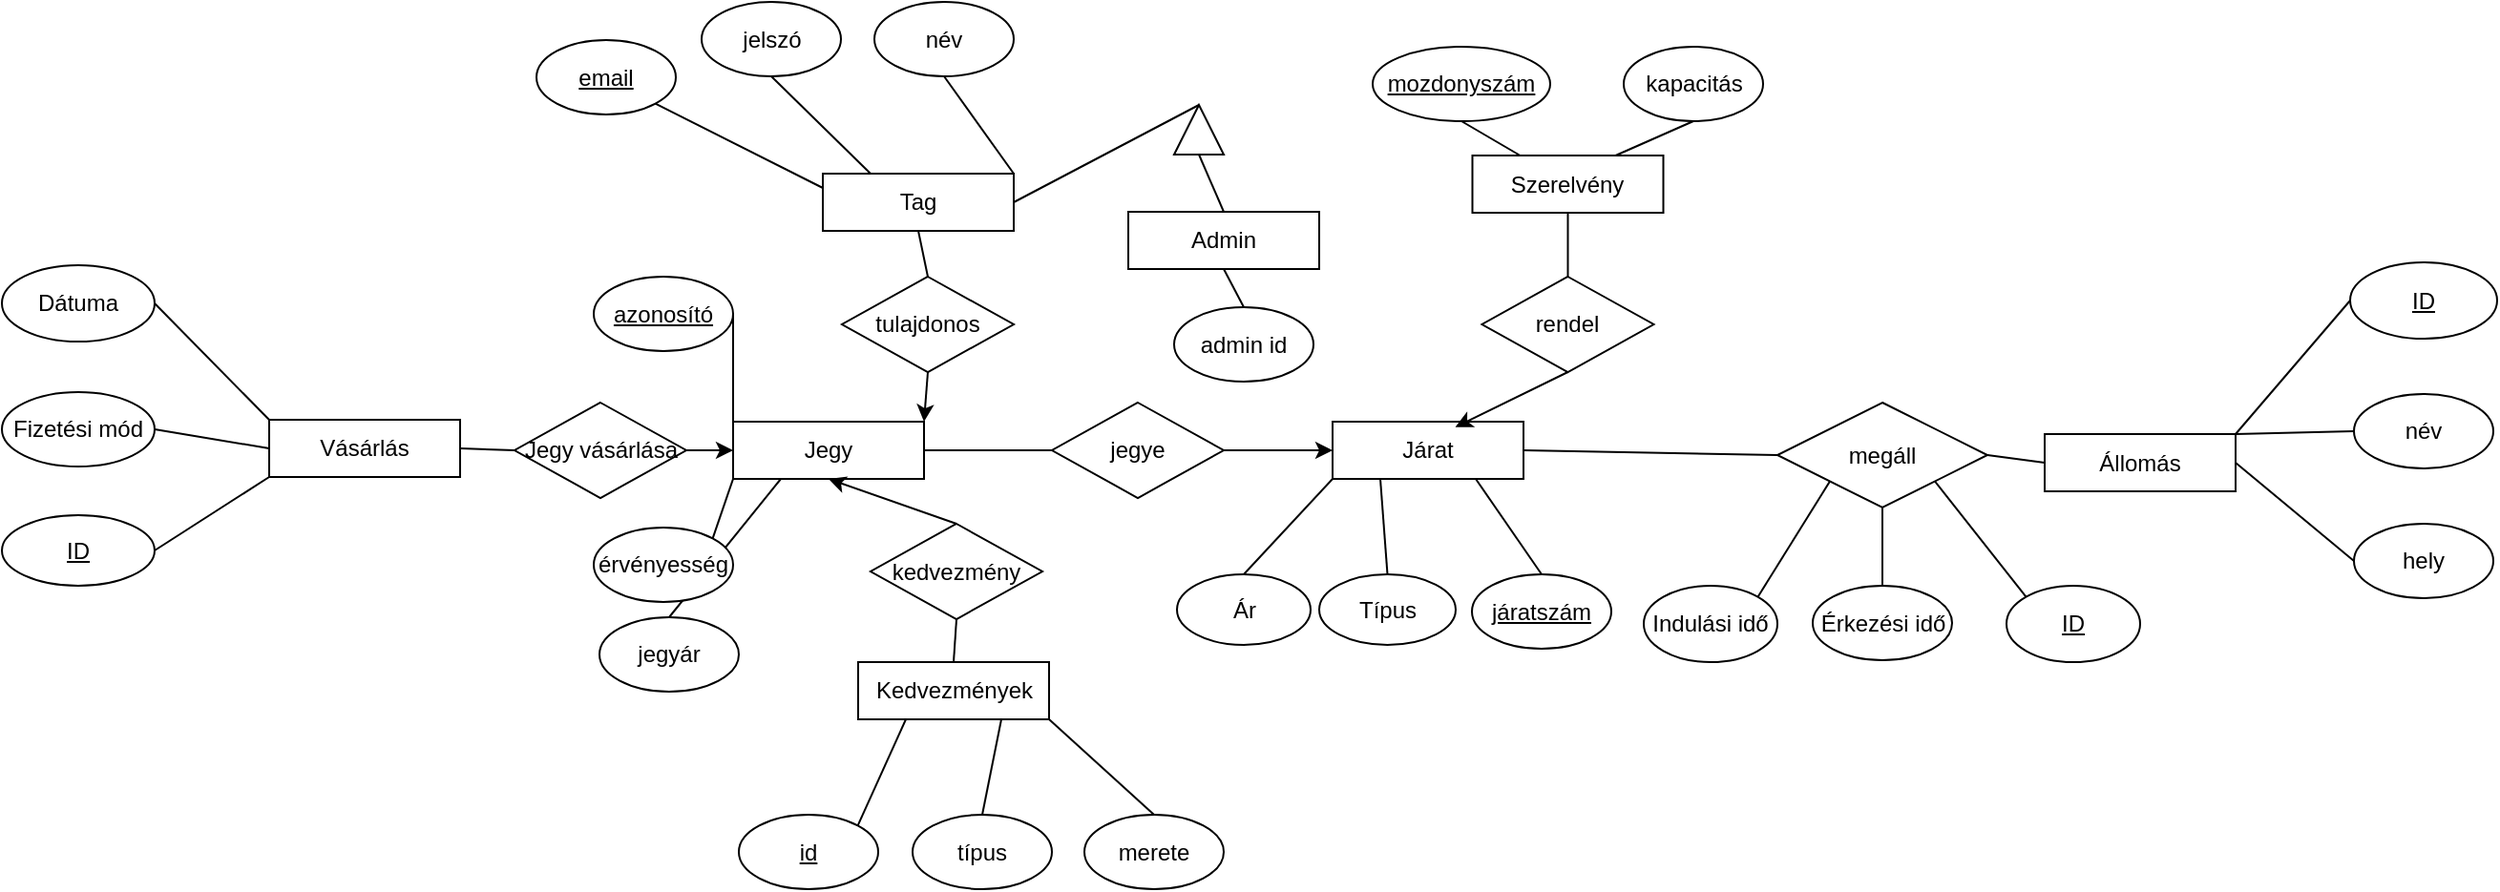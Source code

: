 <mxfile version="26.2.14">
  <diagram name="1 oldal" id="Ku8kSpyPXHSGorX3yKVs">
    <mxGraphModel dx="1810" dy="522" grid="1" gridSize="10" guides="1" tooltips="1" connect="1" arrows="1" fold="1" page="1" pageScale="1" pageWidth="827" pageHeight="1169" math="0" shadow="0">
      <root>
        <mxCell id="0" />
        <mxCell id="1" parent="0" />
        <mxCell id="ffowKbURBQ_B1bzKh_Tq-7" value="Állomás" style="rounded=0;whiteSpace=wrap;html=1;strokeColor=default;align=center;verticalAlign=middle;fontFamily=Helvetica;fontSize=12;fontColor=default;fillColor=default;" parent="1" vertex="1">
          <mxGeometry x="440" y="466.5" width="100" height="30" as="geometry" />
        </mxCell>
        <mxCell id="ffowKbURBQ_B1bzKh_Tq-24" value="&lt;span&gt;név&lt;/span&gt;" style="ellipse;whiteSpace=wrap;html=1;align=center;strokeColor=default;verticalAlign=middle;fontFamily=Helvetica;fontSize=12;fontColor=default;fillColor=default;fontStyle=0" parent="1" vertex="1">
          <mxGeometry x="602" y="445.5" width="73" height="39" as="geometry" />
        </mxCell>
        <mxCell id="ffowKbURBQ_B1bzKh_Tq-26" value="hely" style="ellipse;whiteSpace=wrap;html=1;align=center;strokeColor=default;verticalAlign=middle;fontFamily=Helvetica;fontSize=12;fontColor=default;fillColor=default;fontStyle=0" parent="1" vertex="1">
          <mxGeometry x="602" y="513.5" width="73" height="39" as="geometry" />
        </mxCell>
        <mxCell id="ffowKbURBQ_B1bzKh_Tq-27" value="" style="endArrow=none;html=1;rounded=0;entryX=0;entryY=0.5;entryDx=0;entryDy=0;exitX=1;exitY=0;exitDx=0;exitDy=0;strokeColor=default;align=center;verticalAlign=middle;fontFamily=Helvetica;fontSize=12;fontColor=default;fillColor=default;" parent="1" source="ffowKbURBQ_B1bzKh_Tq-7" target="ffowKbURBQ_B1bzKh_Tq-24" edge="1">
          <mxGeometry width="50" height="50" relative="1" as="geometry">
            <mxPoint x="220" y="456.5" as="sourcePoint" />
            <mxPoint x="270" y="406.5" as="targetPoint" />
          </mxGeometry>
        </mxCell>
        <mxCell id="ffowKbURBQ_B1bzKh_Tq-28" value="" style="endArrow=none;html=1;rounded=0;entryX=0;entryY=0.5;entryDx=0;entryDy=0;exitX=1;exitY=0.5;exitDx=0;exitDy=0;strokeColor=default;align=center;verticalAlign=middle;fontFamily=Helvetica;fontSize=12;fontColor=default;fillColor=default;" parent="1" source="ffowKbURBQ_B1bzKh_Tq-7" target="ffowKbURBQ_B1bzKh_Tq-26" edge="1">
          <mxGeometry width="50" height="50" relative="1" as="geometry">
            <mxPoint x="220" y="456.5" as="sourcePoint" />
            <mxPoint x="270" y="406.5" as="targetPoint" />
          </mxGeometry>
        </mxCell>
        <mxCell id="ffowKbURBQ_B1bzKh_Tq-33" value="megáll" style="shape=rhombus;perimeter=rhombusPerimeter;whiteSpace=wrap;html=1;align=center;strokeColor=default;verticalAlign=middle;fontFamily=Helvetica;fontSize=12;fontColor=default;fillColor=default;" parent="1" vertex="1">
          <mxGeometry x="300" y="450" width="110" height="55" as="geometry" />
        </mxCell>
        <mxCell id="ffowKbURBQ_B1bzKh_Tq-34" value="" style="endArrow=none;html=1;rounded=0;entryX=1;entryY=0.5;entryDx=0;entryDy=0;exitX=0;exitY=0.5;exitDx=0;exitDy=0;strokeColor=default;align=center;verticalAlign=middle;fontFamily=Helvetica;fontSize=12;fontColor=default;fillColor=default;" parent="1" source="ffowKbURBQ_B1bzKh_Tq-33" target="ffowKbURBQ_B1bzKh_Tq-52" edge="1">
          <mxGeometry width="50" height="50" relative="1" as="geometry">
            <mxPoint x="430" y="290" as="sourcePoint" />
            <mxPoint x="170" y="475" as="targetPoint" />
          </mxGeometry>
        </mxCell>
        <mxCell id="ffowKbURBQ_B1bzKh_Tq-35" value="" style="endArrow=none;html=1;rounded=0;exitX=0;exitY=0.5;exitDx=0;exitDy=0;entryX=1;entryY=0.5;entryDx=0;entryDy=0;strokeColor=default;align=center;verticalAlign=middle;fontFamily=Helvetica;fontSize=12;fontColor=default;fillColor=default;" parent="1" source="ffowKbURBQ_B1bzKh_Tq-7" target="ffowKbURBQ_B1bzKh_Tq-33" edge="1">
          <mxGeometry width="50" height="50" relative="1" as="geometry">
            <mxPoint x="430" y="290" as="sourcePoint" />
            <mxPoint x="490" y="480" as="targetPoint" />
          </mxGeometry>
        </mxCell>
        <mxCell id="ffowKbURBQ_B1bzKh_Tq-36" value="Érkezési idő" style="ellipse;whiteSpace=wrap;html=1;align=center;strokeColor=default;verticalAlign=middle;fontFamily=Helvetica;fontSize=12;fontColor=default;fillColor=default;" parent="1" vertex="1">
          <mxGeometry x="318.5" y="546" width="73" height="39" as="geometry" />
        </mxCell>
        <mxCell id="ffowKbURBQ_B1bzKh_Tq-37" value="" style="endArrow=none;html=1;rounded=0;exitX=0.5;exitY=1;exitDx=0;exitDy=0;entryX=0.5;entryY=0;entryDx=0;entryDy=0;strokeColor=default;align=center;verticalAlign=middle;fontFamily=Helvetica;fontSize=12;fontColor=default;fillColor=default;" parent="1" source="ffowKbURBQ_B1bzKh_Tq-33" target="ffowKbURBQ_B1bzKh_Tq-36" edge="1">
          <mxGeometry width="50" height="50" relative="1" as="geometry">
            <mxPoint x="330" y="290" as="sourcePoint" />
            <mxPoint x="390" y="480" as="targetPoint" />
          </mxGeometry>
        </mxCell>
        <mxCell id="ffowKbURBQ_B1bzKh_Tq-52" value="Járat" style="rounded=0;whiteSpace=wrap;html=1;strokeColor=default;align=center;verticalAlign=middle;fontFamily=Helvetica;fontSize=12;fontColor=default;fillColor=default;" parent="1" vertex="1">
          <mxGeometry x="67" y="460" width="100" height="30" as="geometry" />
        </mxCell>
        <mxCell id="ffowKbURBQ_B1bzKh_Tq-53" value="&lt;u&gt;járatszám&lt;/u&gt;" style="ellipse;whiteSpace=wrap;html=1;align=center;strokeColor=default;verticalAlign=middle;fontFamily=Helvetica;fontSize=12;fontColor=default;fillColor=default;" parent="1" vertex="1">
          <mxGeometry x="140" y="540" width="73" height="39" as="geometry" />
        </mxCell>
        <mxCell id="ffowKbURBQ_B1bzKh_Tq-59" value="" style="endArrow=none;html=1;rounded=0;exitX=0.75;exitY=1;exitDx=0;exitDy=0;entryX=0.5;entryY=0;entryDx=0;entryDy=0;strokeColor=default;align=center;verticalAlign=middle;fontFamily=Helvetica;fontSize=12;fontColor=default;fillColor=default;" parent="1" source="ffowKbURBQ_B1bzKh_Tq-52" target="ffowKbURBQ_B1bzKh_Tq-53" edge="1">
          <mxGeometry width="50" height="50" relative="1" as="geometry">
            <mxPoint x="-21" y="420" as="sourcePoint" />
            <mxPoint x="29" y="630" as="targetPoint" />
          </mxGeometry>
        </mxCell>
        <mxCell id="ffowKbURBQ_B1bzKh_Tq-69" value="Tag" style="rounded=0;whiteSpace=wrap;html=1;strokeColor=default;align=center;verticalAlign=middle;fontFamily=Helvetica;fontSize=12;fontColor=default;fillColor=default;" parent="1" vertex="1">
          <mxGeometry x="-200" y="330" width="100" height="30" as="geometry" />
        </mxCell>
        <mxCell id="ffowKbURBQ_B1bzKh_Tq-71" value="név" style="ellipse;whiteSpace=wrap;html=1;align=center;strokeColor=default;verticalAlign=middle;fontFamily=Helvetica;fontSize=12;fontColor=default;fillColor=default;" parent="1" vertex="1">
          <mxGeometry x="-173" y="240" width="73" height="39" as="geometry" />
        </mxCell>
        <mxCell id="ffowKbURBQ_B1bzKh_Tq-72" value="jelszó" style="ellipse;whiteSpace=wrap;html=1;align=center;strokeColor=default;verticalAlign=middle;fontFamily=Helvetica;fontSize=12;fontColor=default;fillColor=default;" parent="1" vertex="1">
          <mxGeometry x="-263.5" y="240" width="73" height="39" as="geometry" />
        </mxCell>
        <mxCell id="ffowKbURBQ_B1bzKh_Tq-73" value="email" style="ellipse;whiteSpace=wrap;html=1;align=center;fontStyle=4;strokeColor=default;verticalAlign=middle;fontFamily=Helvetica;fontSize=12;fontColor=default;fillColor=default;" parent="1" vertex="1">
          <mxGeometry x="-350" y="260" width="73" height="39" as="geometry" />
        </mxCell>
        <mxCell id="ffowKbURBQ_B1bzKh_Tq-74" value="" style="endArrow=none;html=1;rounded=0;entryX=1;entryY=1;entryDx=0;entryDy=0;exitX=0;exitY=0.25;exitDx=0;exitDy=0;strokeColor=default;align=center;verticalAlign=middle;fontFamily=Helvetica;fontSize=12;fontColor=default;fillColor=default;" parent="1" source="ffowKbURBQ_B1bzKh_Tq-69" target="ffowKbURBQ_B1bzKh_Tq-73" edge="1">
          <mxGeometry width="50" height="50" relative="1" as="geometry">
            <mxPoint x="70" y="520" as="sourcePoint" />
            <mxPoint x="160" y="630" as="targetPoint" />
          </mxGeometry>
        </mxCell>
        <mxCell id="ffowKbURBQ_B1bzKh_Tq-75" value="" style="endArrow=none;html=1;rounded=0;entryX=0.5;entryY=1;entryDx=0;entryDy=0;exitX=0.25;exitY=0;exitDx=0;exitDy=0;strokeColor=default;align=center;verticalAlign=middle;fontFamily=Helvetica;fontSize=12;fontColor=default;fillColor=default;" parent="1" source="ffowKbURBQ_B1bzKh_Tq-69" target="ffowKbURBQ_B1bzKh_Tq-72" edge="1">
          <mxGeometry width="50" height="50" relative="1" as="geometry">
            <mxPoint x="70" y="520" as="sourcePoint" />
            <mxPoint x="160" y="630" as="targetPoint" />
          </mxGeometry>
        </mxCell>
        <mxCell id="ffowKbURBQ_B1bzKh_Tq-76" value="" style="endArrow=none;html=1;rounded=0;entryX=0.5;entryY=1;entryDx=0;entryDy=0;exitX=1;exitY=0;exitDx=0;exitDy=0;strokeColor=default;align=center;verticalAlign=middle;fontFamily=Helvetica;fontSize=12;fontColor=default;fillColor=default;" parent="1" source="ffowKbURBQ_B1bzKh_Tq-69" target="ffowKbURBQ_B1bzKh_Tq-71" edge="1">
          <mxGeometry width="50" height="50" relative="1" as="geometry">
            <mxPoint x="240" y="-14" as="sourcePoint" />
            <mxPoint x="330" y="96" as="targetPoint" />
          </mxGeometry>
        </mxCell>
        <mxCell id="dYvd4RxNbd3b-FvLctLH-27" value="jegyár" style="ellipse;whiteSpace=wrap;html=1;align=center;fontStyle=0;strokeColor=default;verticalAlign=middle;fontFamily=Helvetica;fontSize=12;fontColor=default;fillColor=default;" parent="1" vertex="1">
          <mxGeometry x="-317" y="562.5" width="73" height="39" as="geometry" />
        </mxCell>
        <mxCell id="dYvd4RxNbd3b-FvLctLH-28" value="" style="endArrow=none;html=1;rounded=0;strokeColor=default;align=center;verticalAlign=middle;fontFamily=Helvetica;fontSize=12;fontColor=default;fillColor=default;exitX=0.25;exitY=1;exitDx=0;exitDy=0;entryX=0.5;entryY=0;entryDx=0;entryDy=0;" parent="1" source="dYvd4RxNbd3b-FvLctLH-45" target="dYvd4RxNbd3b-FvLctLH-27" edge="1">
          <mxGeometry width="50" height="50" relative="1" as="geometry">
            <mxPoint x="180" y="540" as="sourcePoint" />
            <mxPoint x="-160" y="580" as="targetPoint" />
          </mxGeometry>
        </mxCell>
        <mxCell id="dYvd4RxNbd3b-FvLctLH-45" value="Jegy" style="rounded=0;whiteSpace=wrap;html=1;strokeColor=default;align=center;verticalAlign=middle;fontFamily=Helvetica;fontSize=12;fontColor=default;fillColor=default;" parent="1" vertex="1">
          <mxGeometry x="-247" y="460" width="100" height="30" as="geometry" />
        </mxCell>
        <mxCell id="dYvd4RxNbd3b-FvLctLH-46" value="jegye" style="shape=rhombus;double=0;whiteSpace=wrap;html=1;align=center;perimeter=rhombusPerimeter;strokeColor=default;verticalAlign=middle;fontFamily=Helvetica;fontSize=12;fontColor=default;fillColor=default;" parent="1" vertex="1">
          <mxGeometry x="-80" y="450" width="90" height="50" as="geometry" />
        </mxCell>
        <mxCell id="dYvd4RxNbd3b-FvLctLH-47" value="" style="endArrow=none;html=1;rounded=0;exitX=0;exitY=0.5;exitDx=0;exitDy=0;entryX=1;entryY=0.5;entryDx=0;entryDy=0;strokeColor=default;align=center;verticalAlign=middle;fontFamily=Helvetica;fontSize=12;fontColor=default;fillColor=default;endFill=0;startArrow=classic;startFill=1;" parent="1" source="ffowKbURBQ_B1bzKh_Tq-52" target="dYvd4RxNbd3b-FvLctLH-46" edge="1">
          <mxGeometry width="50" height="50" relative="1" as="geometry">
            <mxPoint x="-21" y="420" as="sourcePoint" />
            <mxPoint x="29" y="630" as="targetPoint" />
          </mxGeometry>
        </mxCell>
        <mxCell id="dYvd4RxNbd3b-FvLctLH-48" value="" style="endArrow=none;html=1;rounded=0;entryX=1;entryY=0.5;entryDx=0;entryDy=0;strokeColor=default;align=center;verticalAlign=middle;fontFamily=Helvetica;fontSize=12;fontColor=default;fillColor=default;endFill=0;exitX=0;exitY=0.5;exitDx=0;exitDy=0;" parent="1" source="dYvd4RxNbd3b-FvLctLH-46" target="dYvd4RxNbd3b-FvLctLH-45" edge="1">
          <mxGeometry width="50" height="50" relative="1" as="geometry">
            <mxPoint x="-100" y="530" as="sourcePoint" />
            <mxPoint x="29" y="630" as="targetPoint" />
          </mxGeometry>
        </mxCell>
        <mxCell id="dYvd4RxNbd3b-FvLctLH-52" value="tulajdonos" style="shape=rhombus;double=0;whiteSpace=wrap;html=1;align=center;perimeter=rhombusPerimeter;strokeColor=default;verticalAlign=middle;fontFamily=Helvetica;fontSize=12;fontColor=default;fillColor=default;" parent="1" vertex="1">
          <mxGeometry x="-190" y="384" width="90" height="50" as="geometry" />
        </mxCell>
        <mxCell id="dYvd4RxNbd3b-FvLctLH-53" value="" style="endArrow=none;html=1;rounded=0;strokeColor=default;align=center;verticalAlign=middle;fontFamily=Helvetica;fontSize=12;fontColor=default;fillColor=default;exitX=0.5;exitY=1;exitDx=0;exitDy=0;entryX=0.5;entryY=0;entryDx=0;entryDy=0;" parent="1" source="ffowKbURBQ_B1bzKh_Tq-69" target="dYvd4RxNbd3b-FvLctLH-52" edge="1">
          <mxGeometry width="50" height="50" relative="1" as="geometry">
            <mxPoint x="-100" y="325" as="sourcePoint" />
            <mxPoint x="-96" y="400" as="targetPoint" />
          </mxGeometry>
        </mxCell>
        <mxCell id="dYvd4RxNbd3b-FvLctLH-55" value="" style="endArrow=classic;html=1;rounded=0;strokeColor=default;align=center;verticalAlign=middle;fontFamily=Helvetica;fontSize=12;fontColor=default;fillColor=default;exitX=0.5;exitY=1;exitDx=0;exitDy=0;entryX=1;entryY=0;entryDx=0;entryDy=0;endFill=1;" parent="1" source="dYvd4RxNbd3b-FvLctLH-52" target="dYvd4RxNbd3b-FvLctLH-45" edge="1">
          <mxGeometry width="50" height="50" relative="1" as="geometry">
            <mxPoint x="180" y="540" as="sourcePoint" />
            <mxPoint x="-150" y="450" as="targetPoint" />
          </mxGeometry>
        </mxCell>
        <mxCell id="Hw2ExFo7dfS4FIYOcVDi-1" value="azonosító" style="ellipse;whiteSpace=wrap;html=1;align=center;fontStyle=4;strokeColor=default;verticalAlign=middle;fontFamily=Helvetica;fontSize=12;fontColor=default;fillColor=default;" parent="1" vertex="1">
          <mxGeometry x="-320" y="384" width="73" height="39" as="geometry" />
        </mxCell>
        <mxCell id="Hw2ExFo7dfS4FIYOcVDi-2" value="" style="endArrow=none;html=1;rounded=0;entryX=1;entryY=0.5;entryDx=0;entryDy=0;strokeColor=default;align=center;verticalAlign=middle;fontFamily=Helvetica;fontSize=12;fontColor=default;fillColor=default;exitX=0;exitY=0;exitDx=0;exitDy=0;" parent="1" source="dYvd4RxNbd3b-FvLctLH-45" target="Hw2ExFo7dfS4FIYOcVDi-1" edge="1">
          <mxGeometry width="50" height="50" relative="1" as="geometry">
            <mxPoint x="180" y="540" as="sourcePoint" />
            <mxPoint x="29" y="370" as="targetPoint" />
          </mxGeometry>
        </mxCell>
        <mxCell id="24KYn_mb2bUi-oEfHAs6-1" value="Szerelvény" style="rounded=0;whiteSpace=wrap;html=1;strokeColor=default;align=center;verticalAlign=middle;fontFamily=Helvetica;fontSize=12;fontColor=default;fillColor=default;" parent="1" vertex="1">
          <mxGeometry x="140.25" y="320.5" width="100" height="30" as="geometry" />
        </mxCell>
        <mxCell id="24KYn_mb2bUi-oEfHAs6-2" value="mozdonyszám" style="ellipse;whiteSpace=wrap;html=1;align=center;strokeColor=default;verticalAlign=middle;fontFamily=Helvetica;fontSize=12;fontColor=default;fillColor=default;fontStyle=4" parent="1" vertex="1">
          <mxGeometry x="88" y="263.5" width="93" height="39" as="geometry" />
        </mxCell>
        <mxCell id="24KYn_mb2bUi-oEfHAs6-3" value="kapacitás" style="ellipse;whiteSpace=wrap;html=1;align=center;strokeColor=default;verticalAlign=middle;fontFamily=Helvetica;fontSize=12;fontColor=default;fillColor=default;" parent="1" vertex="1">
          <mxGeometry x="219.5" y="263.5" width="73" height="39" as="geometry" />
        </mxCell>
        <mxCell id="24KYn_mb2bUi-oEfHAs6-5" value="Kedvezmények" style="rounded=0;whiteSpace=wrap;html=1;strokeColor=default;align=center;verticalAlign=middle;fontFamily=Helvetica;fontSize=12;fontColor=default;fillColor=default;" parent="1" vertex="1">
          <mxGeometry x="-181.5" y="586" width="100" height="30" as="geometry" />
        </mxCell>
        <mxCell id="24KYn_mb2bUi-oEfHAs6-8" value="id" style="ellipse;whiteSpace=wrap;html=1;align=center;strokeColor=default;verticalAlign=middle;fontFamily=Helvetica;fontSize=12;fontColor=default;fillColor=default;fontStyle=4" parent="1" vertex="1">
          <mxGeometry x="-244" y="666" width="73" height="39" as="geometry" />
        </mxCell>
        <mxCell id="24KYn_mb2bUi-oEfHAs6-10" value="típus" style="ellipse;whiteSpace=wrap;html=1;align=center;strokeColor=default;verticalAlign=middle;fontFamily=Helvetica;fontSize=12;fontColor=default;fillColor=default;" parent="1" vertex="1">
          <mxGeometry x="-153" y="666" width="73" height="39" as="geometry" />
        </mxCell>
        <mxCell id="24KYn_mb2bUi-oEfHAs6-12" value="merete" style="ellipse;whiteSpace=wrap;html=1;align=center;strokeColor=default;verticalAlign=middle;fontFamily=Helvetica;fontSize=12;fontColor=default;fillColor=default;" parent="1" vertex="1">
          <mxGeometry x="-63" y="666" width="73" height="39" as="geometry" />
        </mxCell>
        <mxCell id="24KYn_mb2bUi-oEfHAs6-13" value="" style="endArrow=none;html=1;rounded=0;entryX=1;entryY=0;entryDx=0;entryDy=0;exitX=0.25;exitY=1;exitDx=0;exitDy=0;strokeColor=default;align=center;verticalAlign=middle;fontFamily=Helvetica;fontSize=12;fontColor=default;fillColor=default;" parent="1" source="24KYn_mb2bUi-oEfHAs6-5" target="24KYn_mb2bUi-oEfHAs6-8" edge="1">
          <mxGeometry width="50" height="50" relative="1" as="geometry">
            <mxPoint x="-1060" y="504.5" as="sourcePoint" />
            <mxPoint x="-1143" y="524.5" as="targetPoint" />
          </mxGeometry>
        </mxCell>
        <mxCell id="24KYn_mb2bUi-oEfHAs6-16" value="" style="endArrow=none;html=1;rounded=0;entryX=0.5;entryY=0;entryDx=0;entryDy=0;exitX=0.75;exitY=1;exitDx=0;exitDy=0;strokeColor=default;align=center;verticalAlign=middle;fontFamily=Helvetica;fontSize=12;fontColor=default;fillColor=default;" parent="1" source="24KYn_mb2bUi-oEfHAs6-5" target="24KYn_mb2bUi-oEfHAs6-10" edge="1">
          <mxGeometry width="50" height="50" relative="1" as="geometry">
            <mxPoint x="-1060" y="504.5" as="sourcePoint" />
            <mxPoint x="-1143" y="524.5" as="targetPoint" />
          </mxGeometry>
        </mxCell>
        <mxCell id="24KYn_mb2bUi-oEfHAs6-17" value="" style="endArrow=none;html=1;rounded=0;entryX=0.5;entryY=0;entryDx=0;entryDy=0;exitX=1;exitY=1;exitDx=0;exitDy=0;strokeColor=default;align=center;verticalAlign=middle;fontFamily=Helvetica;fontSize=12;fontColor=default;fillColor=default;" parent="1" source="24KYn_mb2bUi-oEfHAs6-5" target="24KYn_mb2bUi-oEfHAs6-12" edge="1">
          <mxGeometry width="50" height="50" relative="1" as="geometry">
            <mxPoint x="-1060" y="504.5" as="sourcePoint" />
            <mxPoint x="-1143" y="524.5" as="targetPoint" />
          </mxGeometry>
        </mxCell>
        <mxCell id="24KYn_mb2bUi-oEfHAs6-18" value="kedvezmény" style="shape=rhombus;double=0;whiteSpace=wrap;html=1;align=center;perimeter=rhombusPerimeter;strokeColor=default;verticalAlign=middle;fontFamily=Helvetica;fontSize=12;fontColor=default;fillColor=default;" parent="1" vertex="1">
          <mxGeometry x="-175" y="513.5" width="90" height="50" as="geometry" />
        </mxCell>
        <mxCell id="24KYn_mb2bUi-oEfHAs6-19" value="" style="endArrow=none;html=1;rounded=0;entryX=0.5;entryY=0;entryDx=0;entryDy=0;strokeColor=default;align=center;verticalAlign=middle;fontFamily=Helvetica;fontSize=12;fontColor=default;fillColor=default;endFill=0;exitX=0.5;exitY=1;exitDx=0;exitDy=0;" parent="1" source="24KYn_mb2bUi-oEfHAs6-18" target="24KYn_mb2bUi-oEfHAs6-5" edge="1">
          <mxGeometry width="50" height="50" relative="1" as="geometry">
            <mxPoint x="-100" y="530" as="sourcePoint" />
            <mxPoint x="29" y="630" as="targetPoint" />
          </mxGeometry>
        </mxCell>
        <mxCell id="24KYn_mb2bUi-oEfHAs6-20" value="" style="endArrow=none;html=1;rounded=0;exitX=0.5;exitY=1;exitDx=0;exitDy=0;entryX=0.5;entryY=0;entryDx=0;entryDy=0;strokeColor=default;align=center;verticalAlign=middle;fontFamily=Helvetica;fontSize=12;fontColor=default;fillColor=default;endFill=0;startArrow=classic;startFill=1;" parent="1" source="dYvd4RxNbd3b-FvLctLH-45" target="24KYn_mb2bUi-oEfHAs6-18" edge="1">
          <mxGeometry width="50" height="50" relative="1" as="geometry">
            <mxPoint x="-21" y="420" as="sourcePoint" />
            <mxPoint x="29" y="630" as="targetPoint" />
          </mxGeometry>
        </mxCell>
        <mxCell id="24KYn_mb2bUi-oEfHAs6-21" value="rendel" style="shape=rhombus;double=0;whiteSpace=wrap;html=1;align=center;perimeter=rhombusPerimeter;strokeColor=default;verticalAlign=middle;fontFamily=Helvetica;fontSize=12;fontColor=default;fillColor=default;" parent="1" vertex="1">
          <mxGeometry x="145.25" y="384" width="90" height="50" as="geometry" />
        </mxCell>
        <mxCell id="24KYn_mb2bUi-oEfHAs6-23" value="" style="endArrow=none;html=1;rounded=0;entryX=0.25;entryY=0;entryDx=0;entryDy=0;exitX=0.5;exitY=1;exitDx=0;exitDy=0;strokeColor=default;align=center;verticalAlign=middle;fontFamily=Helvetica;fontSize=12;fontColor=default;fillColor=default;" parent="1" source="24KYn_mb2bUi-oEfHAs6-2" target="24KYn_mb2bUi-oEfHAs6-1" edge="1">
          <mxGeometry width="50" height="50" relative="1" as="geometry">
            <mxPoint x="-365.25" y="651" as="sourcePoint" />
            <mxPoint x="-448.25" y="671" as="targetPoint" />
          </mxGeometry>
        </mxCell>
        <mxCell id="24KYn_mb2bUi-oEfHAs6-25" value="" style="endArrow=none;html=1;rounded=0;entryX=0.75;entryY=0;entryDx=0;entryDy=0;exitX=0.5;exitY=1;exitDx=0;exitDy=0;strokeColor=default;align=center;verticalAlign=middle;fontFamily=Helvetica;fontSize=12;fontColor=default;fillColor=default;" parent="1" source="24KYn_mb2bUi-oEfHAs6-3" target="24KYn_mb2bUi-oEfHAs6-1" edge="1">
          <mxGeometry width="50" height="50" relative="1" as="geometry">
            <mxPoint x="-365.25" y="651" as="sourcePoint" />
            <mxPoint x="-448.25" y="671" as="targetPoint" />
          </mxGeometry>
        </mxCell>
        <mxCell id="24KYn_mb2bUi-oEfHAs6-28" value="" style="endArrow=classic;html=1;rounded=0;strokeColor=default;align=center;verticalAlign=middle;fontFamily=Helvetica;fontSize=12;fontColor=default;fillColor=default;exitX=0.5;exitY=1;exitDx=0;exitDy=0;entryX=0.643;entryY=0.094;entryDx=0;entryDy=0;endFill=1;entryPerimeter=0;" parent="1" source="24KYn_mb2bUi-oEfHAs6-21" target="ffowKbURBQ_B1bzKh_Tq-52" edge="1">
          <mxGeometry width="50" height="50" relative="1" as="geometry">
            <mxPoint x="180" y="540" as="sourcePoint" />
            <mxPoint x="-150" y="450" as="targetPoint" />
          </mxGeometry>
        </mxCell>
        <mxCell id="24KYn_mb2bUi-oEfHAs6-29" value="" style="endArrow=none;html=1;rounded=0;strokeColor=default;align=center;verticalAlign=middle;fontFamily=Helvetica;fontSize=12;fontColor=default;fillColor=default;exitX=0.5;exitY=1;exitDx=0;exitDy=0;entryX=0.5;entryY=0;entryDx=0;entryDy=0;" parent="1" source="24KYn_mb2bUi-oEfHAs6-1" target="24KYn_mb2bUi-oEfHAs6-21" edge="1">
          <mxGeometry width="50" height="50" relative="1" as="geometry">
            <mxPoint x="-100" y="325" as="sourcePoint" />
            <mxPoint x="-96" y="400" as="targetPoint" />
          </mxGeometry>
        </mxCell>
        <mxCell id="24KYn_mb2bUi-oEfHAs6-30" value="érvényesség" style="ellipse;whiteSpace=wrap;html=1;align=center;fontStyle=0;strokeColor=default;verticalAlign=middle;fontFamily=Helvetica;fontSize=12;fontColor=default;fillColor=default;" parent="1" vertex="1">
          <mxGeometry x="-320" y="515.5" width="73" height="39" as="geometry" />
        </mxCell>
        <mxCell id="24KYn_mb2bUi-oEfHAs6-31" value="" style="endArrow=none;html=1;rounded=0;strokeColor=default;align=center;verticalAlign=middle;fontFamily=Helvetica;fontSize=12;fontColor=default;fillColor=default;exitX=0;exitY=1;exitDx=0;exitDy=0;entryX=1;entryY=0;entryDx=0;entryDy=0;" parent="1" source="dYvd4RxNbd3b-FvLctLH-45" target="24KYn_mb2bUi-oEfHAs6-30" edge="1">
          <mxGeometry width="50" height="50" relative="1" as="geometry">
            <mxPoint x="180" y="540" as="sourcePoint" />
            <mxPoint x="-160" y="580" as="targetPoint" />
          </mxGeometry>
        </mxCell>
        <mxCell id="24KYn_mb2bUi-oEfHAs6-47" value="" style="triangle;whiteSpace=wrap;html=1;rotation=-90;" parent="1" vertex="1">
          <mxGeometry x="-16" y="294" width="26" height="26" as="geometry" />
        </mxCell>
        <mxCell id="24KYn_mb2bUi-oEfHAs6-48" value="Admin" style="rounded=0;whiteSpace=wrap;html=1;strokeColor=default;align=center;verticalAlign=middle;fontFamily=Helvetica;fontSize=12;fontColor=default;fillColor=default;" parent="1" vertex="1">
          <mxGeometry x="-40" y="350" width="100" height="30" as="geometry" />
        </mxCell>
        <mxCell id="24KYn_mb2bUi-oEfHAs6-51" value="" style="endArrow=none;html=1;rounded=0;entryX=1;entryY=0.5;entryDx=0;entryDy=0;exitX=1;exitY=0.5;exitDx=0;exitDy=0;strokeColor=default;align=center;verticalAlign=middle;fontFamily=Helvetica;fontSize=12;fontColor=default;fillColor=default;" parent="1" source="24KYn_mb2bUi-oEfHAs6-47" target="ffowKbURBQ_B1bzKh_Tq-69" edge="1">
          <mxGeometry width="50" height="50" relative="1" as="geometry">
            <mxPoint x="270" y="-57" as="sourcePoint" />
            <mxPoint x="360" y="53" as="targetPoint" />
          </mxGeometry>
        </mxCell>
        <mxCell id="24KYn_mb2bUi-oEfHAs6-53" value="" style="endArrow=none;html=1;rounded=0;entryX=0;entryY=0.5;entryDx=0;entryDy=0;exitX=0.5;exitY=0;exitDx=0;exitDy=0;strokeColor=default;align=center;verticalAlign=middle;fontFamily=Helvetica;fontSize=12;fontColor=default;fillColor=default;" parent="1" source="24KYn_mb2bUi-oEfHAs6-48" target="24KYn_mb2bUi-oEfHAs6-47" edge="1">
          <mxGeometry width="50" height="50" relative="1" as="geometry">
            <mxPoint x="270" y="-57" as="sourcePoint" />
            <mxPoint x="360" y="53" as="targetPoint" />
          </mxGeometry>
        </mxCell>
        <mxCell id="24KYn_mb2bUi-oEfHAs6-62" value="admin id" style="ellipse;whiteSpace=wrap;html=1;align=center;fontStyle=0;strokeColor=default;verticalAlign=middle;fontFamily=Helvetica;fontSize=12;fontColor=default;fillColor=default;" parent="1" vertex="1">
          <mxGeometry x="-16" y="400" width="73" height="39" as="geometry" />
        </mxCell>
        <mxCell id="24KYn_mb2bUi-oEfHAs6-65" value="" style="endArrow=none;html=1;rounded=0;entryX=0.5;entryY=1;entryDx=0;entryDy=0;exitX=0.5;exitY=0;exitDx=0;exitDy=0;strokeColor=default;align=center;verticalAlign=middle;fontFamily=Helvetica;fontSize=12;fontColor=default;fillColor=default;" parent="1" source="24KYn_mb2bUi-oEfHAs6-62" target="24KYn_mb2bUi-oEfHAs6-48" edge="1">
          <mxGeometry width="50" height="50" relative="1" as="geometry">
            <mxPoint x="270" y="-57" as="sourcePoint" />
            <mxPoint x="360" y="53" as="targetPoint" />
          </mxGeometry>
        </mxCell>
        <mxCell id="2JDdR6l4GHWdAc4wffTN-4" style="rounded=0;orthogonalLoop=1;jettySize=auto;html=1;exitX=1;exitY=0;exitDx=0;exitDy=0;entryX=0;entryY=1;entryDx=0;entryDy=0;endArrow=none;startFill=0;" parent="1" source="2JDdR6l4GHWdAc4wffTN-1" target="ffowKbURBQ_B1bzKh_Tq-33" edge="1">
          <mxGeometry relative="1" as="geometry" />
        </mxCell>
        <mxCell id="2JDdR6l4GHWdAc4wffTN-1" value="Indulási idő" style="ellipse;whiteSpace=wrap;html=1;" parent="1" vertex="1">
          <mxGeometry x="230" y="546" width="70" height="40" as="geometry" />
        </mxCell>
        <mxCell id="2JDdR6l4GHWdAc4wffTN-5" style="rounded=0;orthogonalLoop=1;jettySize=auto;html=1;exitX=0;exitY=0;exitDx=0;exitDy=0;entryX=1;entryY=1;entryDx=0;entryDy=0;endArrow=none;startFill=0;" parent="1" source="2JDdR6l4GHWdAc4wffTN-2" target="ffowKbURBQ_B1bzKh_Tq-33" edge="1">
          <mxGeometry relative="1" as="geometry" />
        </mxCell>
        <mxCell id="2JDdR6l4GHWdAc4wffTN-2" value="&lt;u&gt;ID&lt;/u&gt;" style="ellipse;whiteSpace=wrap;html=1;" parent="1" vertex="1">
          <mxGeometry x="420" y="546" width="70" height="40" as="geometry" />
        </mxCell>
        <mxCell id="2JDdR6l4GHWdAc4wffTN-8" style="rounded=0;orthogonalLoop=1;jettySize=auto;html=1;exitX=0;exitY=0.5;exitDx=0;exitDy=0;endArrow=none;startFill=0;" parent="1" source="2JDdR6l4GHWdAc4wffTN-7" edge="1">
          <mxGeometry relative="1" as="geometry">
            <mxPoint x="540" y="466.5" as="targetPoint" />
          </mxGeometry>
        </mxCell>
        <mxCell id="2JDdR6l4GHWdAc4wffTN-7" value="&lt;u&gt;ID&lt;/u&gt;" style="shape=ellipse;html=1;dashed=0;whiteSpace=wrap;perimeter=ellipsePerimeter;" parent="1" vertex="1">
          <mxGeometry x="600" y="376.5" width="77" height="40" as="geometry" />
        </mxCell>
        <mxCell id="2JDdR6l4GHWdAc4wffTN-10" style="rounded=0;orthogonalLoop=1;jettySize=auto;html=1;exitX=0.5;exitY=0;exitDx=0;exitDy=0;entryX=0.25;entryY=1;entryDx=0;entryDy=0;endArrow=none;startFill=0;" parent="1" source="2JDdR6l4GHWdAc4wffTN-9" target="ffowKbURBQ_B1bzKh_Tq-52" edge="1">
          <mxGeometry relative="1" as="geometry" />
        </mxCell>
        <mxCell id="2JDdR6l4GHWdAc4wffTN-9" value="Típus" style="ellipse;whiteSpace=wrap;html=1;" parent="1" vertex="1">
          <mxGeometry x="60" y="540" width="71.5" height="37" as="geometry" />
        </mxCell>
        <mxCell id="2JDdR6l4GHWdAc4wffTN-11" value="Vásárlás" style="rounded=0;whiteSpace=wrap;html=1;" parent="1" vertex="1">
          <mxGeometry x="-490" y="459" width="100" height="30" as="geometry" />
        </mxCell>
        <mxCell id="2JDdR6l4GHWdAc4wffTN-15" style="rounded=0;orthogonalLoop=1;jettySize=auto;html=1;exitX=1;exitY=0.5;exitDx=0;exitDy=0;entryX=0;entryY=0;entryDx=0;entryDy=0;endArrow=none;startFill=0;" parent="1" source="2JDdR6l4GHWdAc4wffTN-12" target="2JDdR6l4GHWdAc4wffTN-11" edge="1">
          <mxGeometry relative="1" as="geometry" />
        </mxCell>
        <mxCell id="2JDdR6l4GHWdAc4wffTN-12" value="Dátuma" style="shape=ellipse;html=1;dashed=0;whiteSpace=wrap;perimeter=ellipsePerimeter;" parent="1" vertex="1">
          <mxGeometry x="-630" y="378" width="80" height="40" as="geometry" />
        </mxCell>
        <mxCell id="2JDdR6l4GHWdAc4wffTN-16" style="rounded=0;orthogonalLoop=1;jettySize=auto;html=1;exitX=1;exitY=0.5;exitDx=0;exitDy=0;entryX=0;entryY=0.5;entryDx=0;entryDy=0;endArrow=none;startFill=0;" parent="1" source="2JDdR6l4GHWdAc4wffTN-13" target="2JDdR6l4GHWdAc4wffTN-11" edge="1">
          <mxGeometry relative="1" as="geometry" />
        </mxCell>
        <mxCell id="2JDdR6l4GHWdAc4wffTN-13" value="Fizetési mód" style="shape=ellipse;html=1;dashed=0;whiteSpace=wrap;perimeter=ellipsePerimeter;" parent="1" vertex="1">
          <mxGeometry x="-630" y="444.5" width="80" height="39" as="geometry" />
        </mxCell>
        <mxCell id="2JDdR6l4GHWdAc4wffTN-17" style="rounded=0;orthogonalLoop=1;jettySize=auto;html=1;exitX=1;exitY=0.5;exitDx=0;exitDy=0;entryX=0;entryY=1;entryDx=0;entryDy=0;endArrow=none;startFill=0;" parent="1" source="2JDdR6l4GHWdAc4wffTN-14" target="2JDdR6l4GHWdAc4wffTN-11" edge="1">
          <mxGeometry relative="1" as="geometry" />
        </mxCell>
        <mxCell id="2JDdR6l4GHWdAc4wffTN-14" value="&lt;u&gt;ID&lt;/u&gt;" style="shape=ellipse;html=1;dashed=0;whiteSpace=wrap;perimeter=ellipsePerimeter;" parent="1" vertex="1">
          <mxGeometry x="-630" y="509" width="80" height="37" as="geometry" />
        </mxCell>
        <mxCell id="2JDdR6l4GHWdAc4wffTN-19" style="rounded=0;orthogonalLoop=1;jettySize=auto;html=1;exitX=0;exitY=0.5;exitDx=0;exitDy=0;entryX=1;entryY=0.5;entryDx=0;entryDy=0;endArrow=none;startFill=0;endFill=1;" parent="1" source="2JDdR6l4GHWdAc4wffTN-18" target="2JDdR6l4GHWdAc4wffTN-11" edge="1">
          <mxGeometry relative="1" as="geometry" />
        </mxCell>
        <mxCell id="2JDdR6l4GHWdAc4wffTN-20" style="rounded=0;orthogonalLoop=1;jettySize=auto;html=1;exitX=1;exitY=0.5;exitDx=0;exitDy=0;entryX=0;entryY=0.5;entryDx=0;entryDy=0;endArrow=classic;startFill=0;endFill=1;" parent="1" source="2JDdR6l4GHWdAc4wffTN-18" target="dYvd4RxNbd3b-FvLctLH-45" edge="1">
          <mxGeometry relative="1" as="geometry" />
        </mxCell>
        <mxCell id="2JDdR6l4GHWdAc4wffTN-18" value="Jegy vásárlása" style="rhombus;whiteSpace=wrap;html=1;" parent="1" vertex="1">
          <mxGeometry x="-361.5" y="450" width="90" height="50" as="geometry" />
        </mxCell>
        <mxCell id="5eaU9hOegNzLq1RcHvlH-2" style="rounded=0;orthogonalLoop=1;jettySize=auto;html=1;exitX=0.5;exitY=0;exitDx=0;exitDy=0;entryX=0;entryY=1;entryDx=0;entryDy=0;endArrow=none;startFill=0;" edge="1" parent="1" source="5eaU9hOegNzLq1RcHvlH-1" target="ffowKbURBQ_B1bzKh_Tq-52">
          <mxGeometry relative="1" as="geometry" />
        </mxCell>
        <mxCell id="5eaU9hOegNzLq1RcHvlH-1" value="Ár" style="shape=ellipse;html=1;dashed=0;whiteSpace=wrap;perimeter=ellipsePerimeter;" vertex="1" parent="1">
          <mxGeometry x="-14.5" y="540" width="70" height="37" as="geometry" />
        </mxCell>
      </root>
    </mxGraphModel>
  </diagram>
</mxfile>

